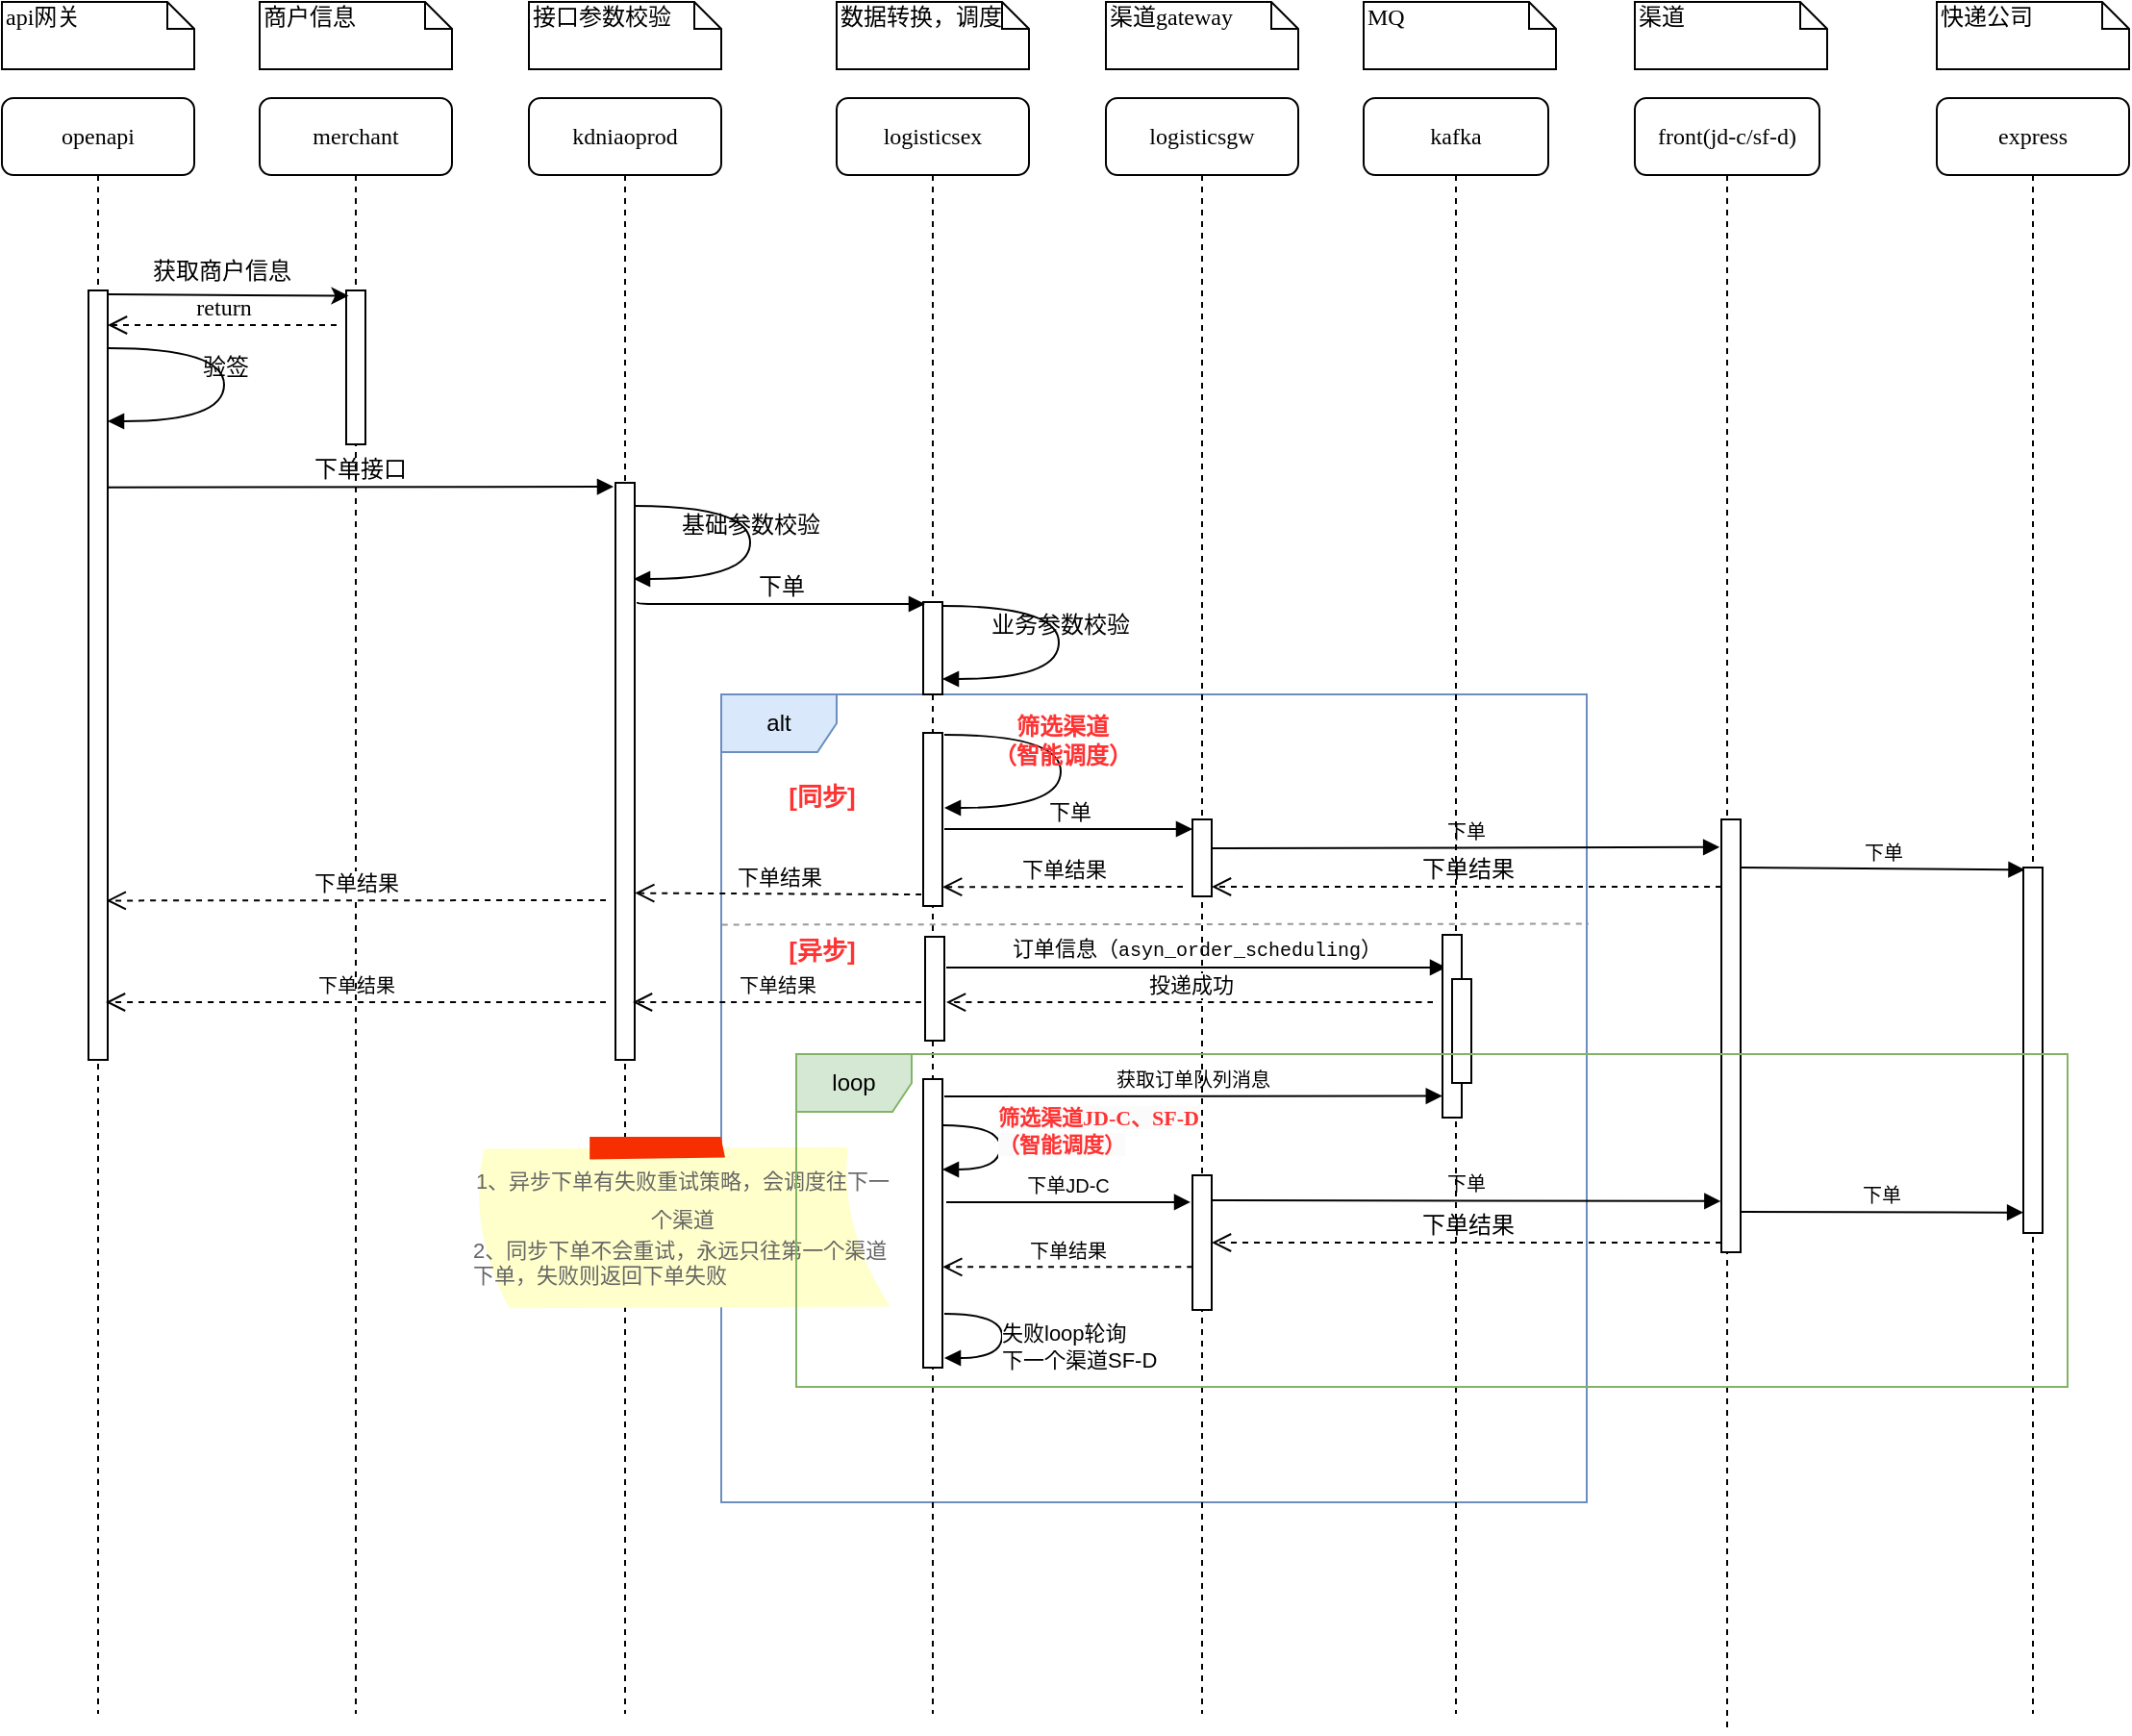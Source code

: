 <mxfile version="21.1.7" type="github">
  <diagram name="下单" id="13e1069c-82ec-6db2-03f1-153e76fe0fe0">
    <mxGraphModel dx="909" dy="579" grid="1" gridSize="10" guides="1" tooltips="1" connect="1" arrows="1" fold="1" page="1" pageScale="1" pageWidth="1920" pageHeight="1200" background="none" math="0" shadow="0">
      <root>
        <mxCell id="0" />
        <mxCell id="1" parent="0" />
        <mxCell id="XC6BqRoF2bmVDiK8bHI7-21" value="alt" style="shape=umlFrame;whiteSpace=wrap;html=1;strokeColor=#6c8ebf;fillColor=#dae8fc;" parent="1" vertex="1">
          <mxGeometry x="580" y="440" width="450" height="420" as="geometry" />
        </mxCell>
        <mxCell id="7baba1c4bc27f4b0-2" value="kdniaoprod" style="shape=umlLifeline;perimeter=lifelinePerimeter;whiteSpace=wrap;html=1;container=1;collapsible=0;recursiveResize=0;outlineConnect=0;rounded=1;shadow=0;comic=0;labelBackgroundColor=none;strokeWidth=1;fontFamily=Verdana;fontSize=12;align=center;" parent="1" vertex="1">
          <mxGeometry x="480" y="130" width="100" height="840" as="geometry" />
        </mxCell>
        <mxCell id="7baba1c4bc27f4b0-10" value="" style="html=1;points=[];perimeter=orthogonalPerimeter;rounded=0;shadow=0;comic=0;labelBackgroundColor=none;strokeWidth=1;fontFamily=Verdana;fontSize=12;align=center;" parent="7baba1c4bc27f4b0-2" vertex="1">
          <mxGeometry x="45" y="200" width="10" height="300" as="geometry" />
        </mxCell>
        <mxCell id="x_i1yC-ZUW30OdBs2FN7-9" value="&lt;font style=&quot;font-size: 11px;&quot;&gt;1、异步下单有失败重试策略，会调度往下一个渠道&lt;br&gt;&lt;div style=&quot;text-align: left;&quot;&gt;&lt;span style=&quot;background-color: initial;&quot;&gt;2、同步下单不会重试，永远只往第一个渠道下单，失败则返回下单失败&lt;/span&gt;&lt;/div&gt;&lt;/font&gt;" style="strokeWidth=1;shadow=0;dashed=0;align=center;html=1;shape=mxgraph.mockup.text.stickyNote2;fontColor=#666666;mainText=;fontSize=17;whiteSpace=wrap;fillColor=#ffffcc;strokeColor=#F62E00;" vertex="1" parent="7baba1c4bc27f4b0-2">
          <mxGeometry x="-30" y="540" width="220" height="90" as="geometry" />
        </mxCell>
        <mxCell id="7baba1c4bc27f4b0-3" value="logisticsex" style="shape=umlLifeline;perimeter=lifelinePerimeter;whiteSpace=wrap;html=1;container=1;collapsible=0;recursiveResize=0;outlineConnect=0;rounded=1;shadow=0;comic=0;labelBackgroundColor=none;strokeWidth=1;fontFamily=Verdana;fontSize=12;align=center;" parent="1" vertex="1">
          <mxGeometry x="640" y="130" width="100" height="840" as="geometry" />
        </mxCell>
        <mxCell id="7baba1c4bc27f4b0-13" value="" style="html=1;points=[];perimeter=orthogonalPerimeter;rounded=0;shadow=0;comic=0;labelBackgroundColor=none;strokeWidth=1;fontFamily=Verdana;fontSize=12;align=center;" parent="7baba1c4bc27f4b0-3" vertex="1">
          <mxGeometry x="45" y="262" width="10" height="48" as="geometry" />
        </mxCell>
        <mxCell id="XC6BqRoF2bmVDiK8bHI7-18" value="业务参数校验" style="html=1;verticalAlign=bottom;endArrow=block;labelBackgroundColor=none;fontFamily=Verdana;fontSize=12;elbow=vertical;edgeStyle=orthogonalEdgeStyle;curved=1;" parent="7baba1c4bc27f4b0-3" edge="1">
          <mxGeometry relative="1" as="geometry">
            <mxPoint x="55" y="264" as="sourcePoint" />
            <mxPoint x="55" y="302" as="targetPoint" />
            <Array as="points">
              <mxPoint x="115.5" y="264" />
              <mxPoint x="115.5" y="302" />
            </Array>
          </mxGeometry>
        </mxCell>
        <mxCell id="XC6BqRoF2bmVDiK8bHI7-31" value="下单" style="html=1;verticalAlign=bottom;endArrow=block;rounded=0;curved=1;" parent="7baba1c4bc27f4b0-3" edge="1">
          <mxGeometry width="80" relative="1" as="geometry">
            <mxPoint x="56" y="380" as="sourcePoint" />
            <mxPoint x="185" y="380" as="targetPoint" />
          </mxGeometry>
        </mxCell>
        <mxCell id="XC6BqRoF2bmVDiK8bHI7-42" value="&lt;font style=&quot;&quot;&gt;&lt;font style=&quot;font-size: 11px;&quot; color=&quot;#000000&quot;&gt;订单信息（&lt;/font&gt;&lt;span style=&quot;font-family: &amp;quot;Courier New&amp;quot;;&quot;&gt;&lt;font style=&quot;font-size: 10px;&quot; color=&quot;#000000&quot;&gt;asyn_order_scheduling&lt;/font&gt;&lt;/span&gt;&lt;span style=&quot;font-size: 11px; color: rgb(0, 0, 0);&quot;&gt;）&lt;/span&gt;&lt;/font&gt;" style="html=1;verticalAlign=bottom;endArrow=block;rounded=0;fontColor=#66FF66;curved=1;entryX=-0.2;entryY=0.057;entryDx=0;entryDy=0;entryPerimeter=0;" parent="7baba1c4bc27f4b0-3" edge="1">
          <mxGeometry width="80" relative="1" as="geometry">
            <mxPoint x="57" y="452" as="sourcePoint" />
            <mxPoint x="317" y="451.99" as="targetPoint" />
          </mxGeometry>
        </mxCell>
        <mxCell id="XC6BqRoF2bmVDiK8bHI7-60" value="" style="html=1;points=[];perimeter=orthogonalPerimeter;fontSize=10;fontColor=#000000;" parent="7baba1c4bc27f4b0-3" vertex="1">
          <mxGeometry x="45" y="510" width="10" height="150" as="geometry" />
        </mxCell>
        <mxCell id="Oqzg1-_yG6DZoDls_i9h-3" value="" style="html=1;verticalAlign=bottom;endArrow=block;labelBackgroundColor=none;fontFamily=Verdana;fontSize=12;elbow=vertical;edgeStyle=orthogonalEdgeStyle;curved=1;align=left;" parent="7baba1c4bc27f4b0-3" edge="1">
          <mxGeometry x="-0.277" y="5" relative="1" as="geometry">
            <mxPoint x="55" y="534" as="sourcePoint" />
            <mxPoint x="55" y="557" as="targetPoint" />
            <Array as="points">
              <mxPoint x="85" y="534" />
              <mxPoint x="85" y="557" />
              <mxPoint x="55" y="557" />
            </Array>
            <mxPoint as="offset" />
          </mxGeometry>
        </mxCell>
        <mxCell id="x_i1yC-ZUW30OdBs2FN7-8" value="&lt;b style=&quot;border-color: var(--border-color); color: rgb(255, 51, 51); font-family: Verdana; background-color: rgb(251, 251, 251);&quot;&gt;筛选渠道JD-C、SF-D&lt;br style=&quot;border-color: var(--border-color);&quot;&gt;（智能调度）&lt;/b&gt;" style="edgeLabel;html=1;align=left;verticalAlign=middle;resizable=0;points=[];" vertex="1" connectable="0" parent="Oqzg1-_yG6DZoDls_i9h-3">
          <mxGeometry x="0.092" y="-3" relative="1" as="geometry">
            <mxPoint y="-13" as="offset" />
          </mxGeometry>
        </mxCell>
        <mxCell id="7baba1c4bc27f4b0-4" value="logisticsgw" style="shape=umlLifeline;perimeter=lifelinePerimeter;whiteSpace=wrap;html=1;container=1;collapsible=0;recursiveResize=0;outlineConnect=0;rounded=1;shadow=0;comic=0;labelBackgroundColor=none;strokeWidth=1;fontFamily=Verdana;fontSize=12;align=center;" parent="1" vertex="1">
          <mxGeometry x="780" y="130" width="100" height="840" as="geometry" />
        </mxCell>
        <mxCell id="XC6BqRoF2bmVDiK8bHI7-49" value="" style="html=1;points=[];perimeter=orthogonalPerimeter;rounded=0;shadow=0;comic=0;labelBackgroundColor=none;strokeWidth=1;fontFamily=Verdana;fontSize=12;align=center;" parent="7baba1c4bc27f4b0-4" vertex="1">
          <mxGeometry x="45" y="560" width="10" height="70" as="geometry" />
        </mxCell>
        <mxCell id="7baba1c4bc27f4b0-5" value="front(jd-c/sf-d)" style="shape=umlLifeline;perimeter=lifelinePerimeter;whiteSpace=wrap;html=1;container=1;collapsible=0;recursiveResize=0;outlineConnect=0;rounded=1;shadow=0;comic=0;labelBackgroundColor=none;strokeWidth=1;fontFamily=Verdana;fontSize=12;align=center;" parent="1" vertex="1">
          <mxGeometry x="1055" y="130" width="96" height="850" as="geometry" />
        </mxCell>
        <mxCell id="7baba1c4bc27f4b0-19" value="" style="html=1;points=[];perimeter=orthogonalPerimeter;rounded=0;shadow=0;comic=0;labelBackgroundColor=none;strokeWidth=1;fontFamily=Verdana;fontSize=12;align=center;" parent="7baba1c4bc27f4b0-5" vertex="1">
          <mxGeometry x="45" y="375" width="10" height="225" as="geometry" />
        </mxCell>
        <mxCell id="XC6BqRoF2bmVDiK8bHI7-68" value="下单" style="html=1;verticalAlign=bottom;endArrow=block;rounded=0;labelBackgroundColor=none;fontSize=10;fontColor=#000000;curved=1;entryX=0.075;entryY=0.006;entryDx=0;entryDy=0;entryPerimeter=0;" parent="7baba1c4bc27f4b0-5" target="7baba1c4bc27f4b0-16" edge="1">
          <mxGeometry width="80" relative="1" as="geometry">
            <mxPoint x="55" y="400" as="sourcePoint" />
            <mxPoint x="135" y="400" as="targetPoint" />
          </mxGeometry>
        </mxCell>
        <mxCell id="7baba1c4bc27f4b0-6" value="express" style="shape=umlLifeline;perimeter=lifelinePerimeter;whiteSpace=wrap;html=1;container=1;collapsible=0;recursiveResize=0;outlineConnect=0;rounded=1;shadow=0;comic=0;labelBackgroundColor=none;strokeWidth=1;fontFamily=Verdana;fontSize=12;align=center;" parent="1" vertex="1">
          <mxGeometry x="1212" y="130" width="100" height="840" as="geometry" />
        </mxCell>
        <mxCell id="7baba1c4bc27f4b0-16" value="" style="html=1;points=[];perimeter=orthogonalPerimeter;rounded=0;shadow=0;comic=0;labelBackgroundColor=none;strokeWidth=1;fontFamily=Verdana;fontSize=12;align=center;" parent="7baba1c4bc27f4b0-6" vertex="1">
          <mxGeometry x="45" y="400" width="10" height="190" as="geometry" />
        </mxCell>
        <mxCell id="7baba1c4bc27f4b0-8" value="merchant" style="shape=umlLifeline;perimeter=lifelinePerimeter;whiteSpace=wrap;html=1;container=1;collapsible=0;recursiveResize=0;outlineConnect=0;rounded=1;shadow=0;comic=0;labelBackgroundColor=none;strokeWidth=1;fontFamily=Verdana;fontSize=12;align=center;" parent="1" vertex="1">
          <mxGeometry x="340" y="130" width="100" height="840" as="geometry" />
        </mxCell>
        <mxCell id="7baba1c4bc27f4b0-9" value="" style="html=1;points=[];perimeter=orthogonalPerimeter;rounded=0;shadow=0;comic=0;labelBackgroundColor=none;strokeWidth=1;fontFamily=Verdana;fontSize=12;align=center;" parent="7baba1c4bc27f4b0-8" vertex="1">
          <mxGeometry x="45" y="100" width="10" height="80" as="geometry" />
        </mxCell>
        <mxCell id="XC6BqRoF2bmVDiK8bHI7-17" value="return" style="html=1;verticalAlign=bottom;endArrow=open;dashed=1;endSize=8;labelBackgroundColor=none;fontFamily=Verdana;fontSize=12;edgeStyle=elbowEdgeStyle;elbow=vertical;" parent="7baba1c4bc27f4b0-8" edge="1">
          <mxGeometry relative="1" as="geometry">
            <mxPoint x="-79" y="118" as="targetPoint" />
            <Array as="points">
              <mxPoint x="-19" y="118" />
              <mxPoint x="11" y="118" />
            </Array>
            <mxPoint x="40" y="118" as="sourcePoint" />
          </mxGeometry>
        </mxCell>
        <mxCell id="XC6BqRoF2bmVDiK8bHI7-54" value="下单结果" style="html=1;verticalAlign=bottom;endArrow=open;dashed=1;endSize=8;rounded=0;curved=1;entryX=0.936;entryY=0.793;entryDx=0;entryDy=0;entryPerimeter=0;" parent="7baba1c4bc27f4b0-8" target="XC6BqRoF2bmVDiK8bHI7-2" edge="1">
          <mxGeometry relative="1" as="geometry">
            <mxPoint x="180" y="417" as="sourcePoint" />
            <mxPoint x="30" y="420" as="targetPoint" />
          </mxGeometry>
        </mxCell>
        <mxCell id="7baba1c4bc27f4b0-22" value="" style="html=1;points=[];perimeter=orthogonalPerimeter;rounded=0;shadow=0;comic=0;labelBackgroundColor=none;strokeWidth=1;fontFamily=Verdana;fontSize=12;align=center;" parent="1" vertex="1">
          <mxGeometry x="825" y="505" width="10" height="40" as="geometry" />
        </mxCell>
        <mxCell id="7baba1c4bc27f4b0-11" value="下单接口" style="html=1;verticalAlign=bottom;endArrow=block;labelBackgroundColor=none;fontFamily=Verdana;fontSize=12;edgeStyle=elbowEdgeStyle;elbow=vertical;exitX=0.888;exitY=0.256;exitDx=0;exitDy=0;exitPerimeter=0;" parent="1" source="XC6BqRoF2bmVDiK8bHI7-2" edge="1">
          <mxGeometry relative="1" as="geometry">
            <mxPoint x="250.149" y="332" as="sourcePoint" />
            <mxPoint x="524" y="332" as="targetPoint" />
            <Array as="points">
              <mxPoint x="434" y="332" />
            </Array>
          </mxGeometry>
        </mxCell>
        <mxCell id="7baba1c4bc27f4b0-40" value="商户信息" style="shape=note;whiteSpace=wrap;html=1;size=14;verticalAlign=top;align=left;spacingTop=-6;rounded=0;shadow=0;comic=0;labelBackgroundColor=none;strokeWidth=1;fontFamily=Verdana;fontSize=12" parent="1" vertex="1">
          <mxGeometry x="340" y="80" width="100" height="35" as="geometry" />
        </mxCell>
        <mxCell id="7baba1c4bc27f4b0-41" value="接口参数校验" style="shape=note;whiteSpace=wrap;html=1;size=14;verticalAlign=top;align=left;spacingTop=-6;rounded=0;shadow=0;comic=0;labelBackgroundColor=none;strokeWidth=1;fontFamily=Verdana;fontSize=12" parent="1" vertex="1">
          <mxGeometry x="480" y="80" width="100" height="35" as="geometry" />
        </mxCell>
        <mxCell id="7baba1c4bc27f4b0-42" value="数据转换，调度" style="shape=note;whiteSpace=wrap;html=1;size=14;verticalAlign=top;align=left;spacingTop=-6;rounded=0;shadow=0;comic=0;labelBackgroundColor=none;strokeWidth=1;fontFamily=Verdana;fontSize=12" parent="1" vertex="1">
          <mxGeometry x="640" y="80" width="100" height="35" as="geometry" />
        </mxCell>
        <mxCell id="7baba1c4bc27f4b0-43" value="渠道gateway" style="shape=note;whiteSpace=wrap;html=1;size=14;verticalAlign=top;align=left;spacingTop=-6;rounded=0;shadow=0;comic=0;labelBackgroundColor=none;strokeWidth=1;fontFamily=Verdana;fontSize=12" parent="1" vertex="1">
          <mxGeometry x="780" y="80" width="100" height="35" as="geometry" />
        </mxCell>
        <mxCell id="7baba1c4bc27f4b0-44" value="渠道" style="shape=note;whiteSpace=wrap;html=1;size=14;verticalAlign=top;align=left;spacingTop=-6;rounded=0;shadow=0;comic=0;labelBackgroundColor=none;strokeWidth=1;fontFamily=Verdana;fontSize=12" parent="1" vertex="1">
          <mxGeometry x="1055" y="80" width="100" height="35" as="geometry" />
        </mxCell>
        <mxCell id="7baba1c4bc27f4b0-45" value="快递公司" style="shape=note;whiteSpace=wrap;html=1;size=14;verticalAlign=top;align=left;spacingTop=-6;rounded=0;shadow=0;comic=0;labelBackgroundColor=none;strokeWidth=1;fontFamily=Verdana;fontSize=12" parent="1" vertex="1">
          <mxGeometry x="1212" y="80" width="100" height="35" as="geometry" />
        </mxCell>
        <mxCell id="XC6BqRoF2bmVDiK8bHI7-1" value="openapi" style="shape=umlLifeline;perimeter=lifelinePerimeter;whiteSpace=wrap;html=1;container=1;collapsible=0;recursiveResize=0;outlineConnect=0;rounded=1;shadow=0;comic=0;labelBackgroundColor=none;strokeWidth=1;fontFamily=Verdana;fontSize=12;align=center;" parent="1" vertex="1">
          <mxGeometry x="206" y="130" width="100" height="840" as="geometry" />
        </mxCell>
        <mxCell id="XC6BqRoF2bmVDiK8bHI7-2" value="" style="html=1;points=[];perimeter=orthogonalPerimeter;rounded=0;shadow=0;comic=0;labelBackgroundColor=none;strokeWidth=1;fontFamily=Verdana;fontSize=12;align=center;" parent="XC6BqRoF2bmVDiK8bHI7-1" vertex="1">
          <mxGeometry x="45" y="100" width="10" height="400" as="geometry" />
        </mxCell>
        <mxCell id="XC6BqRoF2bmVDiK8bHI7-67" value="验签" style="html=1;verticalAlign=bottom;endArrow=block;labelBackgroundColor=none;fontFamily=Verdana;fontSize=12;elbow=vertical;edgeStyle=orthogonalEdgeStyle;curved=1;" parent="XC6BqRoF2bmVDiK8bHI7-1" edge="1">
          <mxGeometry relative="1" as="geometry">
            <mxPoint x="55" y="130" as="sourcePoint" />
            <mxPoint x="55" y="168" as="targetPoint" />
            <Array as="points">
              <mxPoint x="115.5" y="130" />
              <mxPoint x="115.5" y="168" />
            </Array>
          </mxGeometry>
        </mxCell>
        <mxCell id="XC6BqRoF2bmVDiK8bHI7-3" value="api网关" style="shape=note;whiteSpace=wrap;html=1;size=14;verticalAlign=top;align=left;spacingTop=-6;rounded=0;shadow=0;comic=0;labelBackgroundColor=none;strokeWidth=1;fontFamily=Verdana;fontSize=12" parent="1" vertex="1">
          <mxGeometry x="206" y="80" width="100" height="35" as="geometry" />
        </mxCell>
        <mxCell id="XC6BqRoF2bmVDiK8bHI7-5" value="" style="endArrow=classic;html=1;rounded=0;exitX=1;exitY=0.005;exitDx=0;exitDy=0;exitPerimeter=0;entryX=0.124;entryY=0.035;entryDx=0;entryDy=0;entryPerimeter=0;" parent="1" source="XC6BqRoF2bmVDiK8bHI7-2" target="7baba1c4bc27f4b0-9" edge="1">
          <mxGeometry width="50" height="50" relative="1" as="geometry">
            <mxPoint x="263" y="230" as="sourcePoint" />
            <mxPoint x="380" y="232" as="targetPoint" />
          </mxGeometry>
        </mxCell>
        <mxCell id="XC6BqRoF2bmVDiK8bHI7-6" value="获取商户信息" style="text;html=1;align=center;verticalAlign=middle;resizable=0;points=[];autosize=1;strokeColor=none;fillColor=none;" parent="1" vertex="1">
          <mxGeometry x="270" y="205" width="100" height="30" as="geometry" />
        </mxCell>
        <mxCell id="XC6BqRoF2bmVDiK8bHI7-15" value="基础参数校验" style="html=1;verticalAlign=bottom;endArrow=block;labelBackgroundColor=none;fontFamily=Verdana;fontSize=12;elbow=vertical;edgeStyle=orthogonalEdgeStyle;curved=1;" parent="1" edge="1">
          <mxGeometry relative="1" as="geometry">
            <mxPoint x="534.5" y="342" as="sourcePoint" />
            <mxPoint x="534.5" y="380" as="targetPoint" />
            <Array as="points">
              <mxPoint x="595" y="342" />
              <mxPoint x="595" y="380" />
            </Array>
          </mxGeometry>
        </mxCell>
        <mxCell id="XC6BqRoF2bmVDiK8bHI7-16" value="下单" style="html=1;verticalAlign=bottom;endArrow=block;labelBackgroundColor=none;fontFamily=Verdana;fontSize=12;edgeStyle=elbowEdgeStyle;elbow=vertical;entryX=0.1;entryY=0.014;entryDx=0;entryDy=0;entryPerimeter=0;" parent="1" edge="1">
          <mxGeometry relative="1" as="geometry">
            <mxPoint x="536.5" y="392" as="sourcePoint" />
            <mxPoint x="686" y="393.954" as="targetPoint" />
          </mxGeometry>
        </mxCell>
        <mxCell id="XC6BqRoF2bmVDiK8bHI7-24" value="&lt;font size=&quot;1&quot; color=&quot;#ff3333&quot;&gt;&lt;b style=&quot;font-size: 13px;&quot;&gt;[同步]&lt;/b&gt;&lt;/font&gt;" style="text;html=1;resizable=0;autosize=1;align=center;verticalAlign=middle;points=[];fillColor=none;strokeColor=none;rounded=0;" parent="1" vertex="1">
          <mxGeometry x="602" y="478" width="60" height="30" as="geometry" />
        </mxCell>
        <mxCell id="XC6BqRoF2bmVDiK8bHI7-27" value="" style="endArrow=none;dashed=1;html=1;rounded=0;curved=1;entryX=1.002;entryY=0.284;entryDx=0;entryDy=0;entryPerimeter=0;strokeColor=#999999;exitX=0.001;exitY=0.285;exitDx=0;exitDy=0;exitPerimeter=0;" parent="1" target="XC6BqRoF2bmVDiK8bHI7-21" edge="1" source="XC6BqRoF2bmVDiK8bHI7-21">
          <mxGeometry width="50" height="50" relative="1" as="geometry">
            <mxPoint x="620" y="560" as="sourcePoint" />
            <mxPoint x="1010" y="605" as="targetPoint" />
          </mxGeometry>
        </mxCell>
        <mxCell id="XC6BqRoF2bmVDiK8bHI7-29" value="" style="html=1;points=[];perimeter=orthogonalPerimeter;rounded=0;shadow=0;comic=0;labelBackgroundColor=none;strokeColor=#000000;strokeWidth=1;fillColor=#FFFFFF;fontFamily=Verdana;fontSize=12;fontColor=#000000;align=center;" parent="1" vertex="1">
          <mxGeometry x="685" y="460" width="10" height="90" as="geometry" />
        </mxCell>
        <mxCell id="XC6BqRoF2bmVDiK8bHI7-32" value="&lt;b&gt;&lt;font color=&quot;#ff3333&quot;&gt;筛选渠道&lt;br&gt;（智能调度）&lt;/font&gt;&lt;/b&gt;" style="html=1;verticalAlign=bottom;endArrow=block;labelBackgroundColor=none;fontFamily=Verdana;fontSize=12;elbow=vertical;edgeStyle=orthogonalEdgeStyle;curved=1;" parent="1" edge="1">
          <mxGeometry x="0.006" relative="1" as="geometry">
            <mxPoint x="696" y="461" as="sourcePoint" />
            <mxPoint x="696" y="499" as="targetPoint" />
            <Array as="points">
              <mxPoint x="756.5" y="461" />
              <mxPoint x="756.5" y="499" />
            </Array>
            <mxPoint as="offset" />
          </mxGeometry>
        </mxCell>
        <mxCell id="XC6BqRoF2bmVDiK8bHI7-33" value="下单结果" style="html=1;verticalAlign=bottom;endArrow=open;dashed=1;endSize=8;rounded=0;curved=1;entryX=1.005;entryY=0.89;entryDx=0;entryDy=0;entryPerimeter=0;" parent="1" edge="1" target="XC6BqRoF2bmVDiK8bHI7-29">
          <mxGeometry relative="1" as="geometry">
            <mxPoint x="820" y="540" as="sourcePoint" />
            <mxPoint x="700" y="540" as="targetPoint" />
          </mxGeometry>
        </mxCell>
        <mxCell id="XC6BqRoF2bmVDiK8bHI7-34" value="&lt;font color=&quot;#ff3333&quot; style=&quot;font-size: 13px;&quot;&gt;&lt;b&gt;[异步]&lt;/b&gt;&lt;/font&gt;" style="text;html=1;resizable=0;autosize=1;align=center;verticalAlign=middle;points=[];fillColor=none;strokeColor=none;rounded=0;shadow=1;" parent="1" vertex="1">
          <mxGeometry x="602" y="558" width="60" height="30" as="geometry" />
        </mxCell>
        <mxCell id="XC6BqRoF2bmVDiK8bHI7-37" value="kafka" style="shape=umlLifeline;perimeter=lifelinePerimeter;whiteSpace=wrap;html=1;container=1;collapsible=0;recursiveResize=0;outlineConnect=0;rounded=1;shadow=0;comic=0;labelBackgroundColor=none;strokeWidth=1;fontFamily=Verdana;fontSize=12;align=center;" parent="1" vertex="1">
          <mxGeometry x="914" y="130" width="96" height="840" as="geometry" />
        </mxCell>
        <mxCell id="XC6BqRoF2bmVDiK8bHI7-41" value="" style="html=1;points=[];perimeter=orthogonalPerimeter;rounded=0;shadow=0;comic=0;labelBackgroundColor=none;strokeWidth=1;fontFamily=Verdana;fontSize=12;align=center;" parent="XC6BqRoF2bmVDiK8bHI7-37" vertex="1">
          <mxGeometry x="41" y="435" width="10" height="95" as="geometry" />
        </mxCell>
        <mxCell id="XC6BqRoF2bmVDiK8bHI7-55" value="下单" style="html=1;verticalAlign=bottom;endArrow=block;rounded=0;labelBackgroundColor=none;fontSize=10;fontColor=#000000;curved=1;entryX=-0.033;entryY=0.816;entryDx=0;entryDy=0;entryPerimeter=0;" parent="XC6BqRoF2bmVDiK8bHI7-37" edge="1">
          <mxGeometry width="80" relative="1" as="geometry">
            <mxPoint x="-79" y="573" as="sourcePoint" />
            <mxPoint x="185.67" y="573.44" as="targetPoint" />
          </mxGeometry>
        </mxCell>
        <mxCell id="XC6BqRoF2bmVDiK8bHI7-38" value="MQ" style="shape=note;whiteSpace=wrap;html=1;size=14;verticalAlign=top;align=left;spacingTop=-6;rounded=0;shadow=0;comic=0;labelBackgroundColor=none;strokeWidth=1;fontFamily=Verdana;fontSize=12" parent="1" vertex="1">
          <mxGeometry x="914" y="80" width="100" height="35" as="geometry" />
        </mxCell>
        <mxCell id="XC6BqRoF2bmVDiK8bHI7-39" value="" style="html=1;points=[];perimeter=orthogonalPerimeter;rounded=0;shadow=0;comic=0;labelBackgroundColor=none;strokeColor=#000000;strokeWidth=1;fillColor=#FFFFFF;fontFamily=Verdana;fontSize=12;fontColor=#000000;align=center;" parent="1" vertex="1">
          <mxGeometry x="686" y="566" width="10" height="54" as="geometry" />
        </mxCell>
        <mxCell id="XC6BqRoF2bmVDiK8bHI7-46" value="投递成功" style="html=1;verticalAlign=bottom;endArrow=open;dashed=1;endSize=8;rounded=0;fontColor=#000000;curved=1;entryX=1.4;entryY=0.378;entryDx=0;entryDy=0;entryPerimeter=0;" parent="1" edge="1">
          <mxGeometry relative="1" as="geometry">
            <mxPoint x="950" y="600" as="sourcePoint" />
            <mxPoint x="697" y="600.02" as="targetPoint" />
          </mxGeometry>
        </mxCell>
        <mxCell id="XC6BqRoF2bmVDiK8bHI7-50" value="下单JD-C" style="html=1;verticalAlign=bottom;endArrow=block;rounded=0;labelBackgroundColor=none;fontSize=10;fontColor=#000000;curved=1;entryX=0.2;entryY=0.222;entryDx=0;entryDy=0;entryPerimeter=0;" parent="1" edge="1">
          <mxGeometry width="80" relative="1" as="geometry">
            <mxPoint x="697" y="704" as="sourcePoint" />
            <mxPoint x="824" y="703.99" as="targetPoint" />
          </mxGeometry>
        </mxCell>
        <mxCell id="XC6BqRoF2bmVDiK8bHI7-52" value="下单" style="html=1;verticalAlign=bottom;endArrow=block;rounded=0;labelBackgroundColor=none;fontSize=10;fontColor=#000000;curved=1;exitX=0.5;exitY=0.376;exitDx=0;exitDy=0;exitPerimeter=0;entryX=-0.093;entryY=0.064;entryDx=0;entryDy=0;entryPerimeter=0;" parent="1" target="7baba1c4bc27f4b0-19" edge="1">
          <mxGeometry width="80" relative="1" as="geometry">
            <mxPoint x="835" y="520.04" as="sourcePoint" />
            <mxPoint x="1090" y="520" as="targetPoint" />
          </mxGeometry>
        </mxCell>
        <mxCell id="XC6BqRoF2bmVDiK8bHI7-53" value="下单结果" style="html=1;verticalAlign=bottom;endArrow=open;dashed=1;endSize=8;rounded=0;curved=1;entryX=1.014;entryY=0.711;entryDx=0;entryDy=0;entryPerimeter=0;" parent="1" edge="1" target="7baba1c4bc27f4b0-10">
          <mxGeometry relative="1" as="geometry">
            <mxPoint x="684" y="544" as="sourcePoint" />
            <mxPoint x="531" y="543.9" as="targetPoint" />
          </mxGeometry>
        </mxCell>
        <mxCell id="XC6BqRoF2bmVDiK8bHI7-56" value="下单结果" style="html=1;verticalAlign=bottom;endArrow=open;dashed=1;endSize=8;labelBackgroundColor=none;fontFamily=Verdana;fontSize=12;edgeStyle=elbowEdgeStyle;elbow=vertical;" parent="1" edge="1">
          <mxGeometry relative="1" as="geometry">
            <mxPoint x="835" y="725" as="targetPoint" />
            <Array as="points">
              <mxPoint x="1084" y="725" />
              <mxPoint x="1114" y="725" />
            </Array>
            <mxPoint x="1100" y="725" as="sourcePoint" />
          </mxGeometry>
        </mxCell>
        <mxCell id="XC6BqRoF2bmVDiK8bHI7-58" value="下单结果" style="html=1;verticalAlign=bottom;endArrow=open;dashed=1;endSize=8;rounded=0;labelBackgroundColor=none;fontSize=10;fontColor=#000000;curved=1;entryX=1.013;entryY=0.651;entryDx=0;entryDy=0;entryPerimeter=0;" parent="1" source="XC6BqRoF2bmVDiK8bHI7-49" target="XC6BqRoF2bmVDiK8bHI7-60" edge="1">
          <mxGeometry relative="1" as="geometry">
            <mxPoint x="820" y="726" as="sourcePoint" />
            <mxPoint x="700" y="740" as="targetPoint" />
          </mxGeometry>
        </mxCell>
        <mxCell id="XC6BqRoF2bmVDiK8bHI7-63" value="下单结果" style="html=1;verticalAlign=bottom;endArrow=open;dashed=1;endSize=8;rounded=0;labelBackgroundColor=none;fontSize=10;fontColor=#000000;curved=1;" parent="1" edge="1">
          <mxGeometry relative="1" as="geometry">
            <mxPoint x="684" y="600" as="sourcePoint" />
            <mxPoint x="534" y="600" as="targetPoint" />
          </mxGeometry>
        </mxCell>
        <mxCell id="XC6BqRoF2bmVDiK8bHI7-64" value="下单结果" style="html=1;verticalAlign=bottom;endArrow=open;dashed=1;endSize=8;rounded=0;labelBackgroundColor=none;fontSize=10;fontColor=#000000;curved=1;" parent="1" edge="1">
          <mxGeometry relative="1" as="geometry">
            <mxPoint x="520" y="600" as="sourcePoint" />
            <mxPoint x="260" y="600" as="targetPoint" />
          </mxGeometry>
        </mxCell>
        <mxCell id="XC6BqRoF2bmVDiK8bHI7-69" value="下单" style="html=1;verticalAlign=bottom;endArrow=block;rounded=0;labelBackgroundColor=none;fontSize=10;fontColor=#000000;curved=1;entryX=0.005;entryY=0.944;entryDx=0;entryDy=0;entryPerimeter=0;" parent="1" edge="1" target="7baba1c4bc27f4b0-16">
          <mxGeometry width="80" relative="1" as="geometry">
            <mxPoint x="1110" y="709" as="sourcePoint" />
            <mxPoint x="1259" y="709" as="targetPoint" />
          </mxGeometry>
        </mxCell>
        <mxCell id="Oqzg1-_yG6DZoDls_i9h-1" value="下单结果" style="html=1;verticalAlign=bottom;endArrow=open;dashed=1;endSize=8;labelBackgroundColor=none;fontFamily=Verdana;fontSize=12;edgeStyle=elbowEdgeStyle;elbow=vertical;" parent="1" edge="1">
          <mxGeometry relative="1" as="geometry">
            <mxPoint x="835" y="540" as="targetPoint" />
            <Array as="points">
              <mxPoint x="1084" y="540" />
              <mxPoint x="1114" y="540" />
            </Array>
            <mxPoint x="1100" y="540" as="sourcePoint" />
          </mxGeometry>
        </mxCell>
        <mxCell id="Oqzg1-_yG6DZoDls_i9h-2" value="获取订单队列消息" style="html=1;verticalAlign=bottom;endArrow=block;rounded=0;labelBackgroundColor=none;fontSize=10;fontColor=#000000;strokeColor=#000000;curved=1;entryX=-0.011;entryY=0.882;entryDx=0;entryDy=0;entryPerimeter=0;" parent="1" edge="1" target="XC6BqRoF2bmVDiK8bHI7-41">
          <mxGeometry width="80" relative="1" as="geometry">
            <mxPoint x="696" y="649" as="sourcePoint" />
            <mxPoint x="951.13" y="648.75" as="targetPoint" />
          </mxGeometry>
        </mxCell>
        <mxCell id="x_i1yC-ZUW30OdBs2FN7-2" value="" style="html=1;points=[];perimeter=orthogonalPerimeter;rounded=0;shadow=0;comic=0;labelBackgroundColor=none;strokeColor=#000000;strokeWidth=1;fillColor=#FFFFFF;fontFamily=Verdana;fontSize=12;fontColor=#000000;align=center;" vertex="1" parent="1">
          <mxGeometry x="960" y="588" width="10" height="54" as="geometry" />
        </mxCell>
        <mxCell id="x_i1yC-ZUW30OdBs2FN7-3" value="loop" style="shape=umlFrame;whiteSpace=wrap;html=1;pointerEvents=0;strokeWidth=1;strokeColor=#82b366;shadow=0;fillColor=#d5e8d4;swimlaneFillColor=none;gradientColor=none;fillStyle=auto;" vertex="1" parent="1">
          <mxGeometry x="619" y="627" width="661" height="173" as="geometry" />
        </mxCell>
        <mxCell id="x_i1yC-ZUW30OdBs2FN7-4" value="" style="html=1;verticalAlign=bottom;endArrow=block;labelBackgroundColor=none;fontFamily=Verdana;fontSize=12;elbow=vertical;edgeStyle=orthogonalEdgeStyle;curved=1;" edge="1" parent="1">
          <mxGeometry x="-0.277" y="5" relative="1" as="geometry">
            <mxPoint x="696" y="762" as="sourcePoint" />
            <mxPoint x="696" y="785" as="targetPoint" />
            <Array as="points">
              <mxPoint x="726" y="762" />
              <mxPoint x="726" y="785" />
              <mxPoint x="696" y="785" />
            </Array>
            <mxPoint as="offset" />
          </mxGeometry>
        </mxCell>
        <mxCell id="x_i1yC-ZUW30OdBs2FN7-5" value="&lt;font style=&quot;font-size: 11px;&quot;&gt;失败loop轮询&lt;br style=&quot;font-size: 11px;&quot;&gt;下一个渠道SF-D&lt;/font&gt;" style="edgeLabel;html=1;align=left;verticalAlign=middle;resizable=0;points=[];" vertex="1" connectable="0" parent="x_i1yC-ZUW30OdBs2FN7-4">
          <mxGeometry x="0.138" y="-2" relative="1" as="geometry">
            <mxPoint as="offset" />
          </mxGeometry>
        </mxCell>
      </root>
    </mxGraphModel>
  </diagram>
</mxfile>
